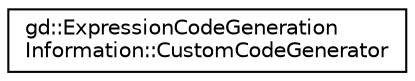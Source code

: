 digraph "Graphical Class Hierarchy"
{
  edge [fontname="Helvetica",fontsize="10",labelfontname="Helvetica",labelfontsize="10"];
  node [fontname="Helvetica",fontsize="10",shape=record];
  rankdir="LR";
  Node1 [label="gd::ExpressionCodeGeneration\lInformation::CustomCodeGenerator",height=0.2,width=0.4,color="black", fillcolor="white", style="filled",URL="$classgd_1_1_expression_code_generation_information_1_1_custom_code_generator.html",tooltip="Class used to redefine instruction code generation. "];
}
